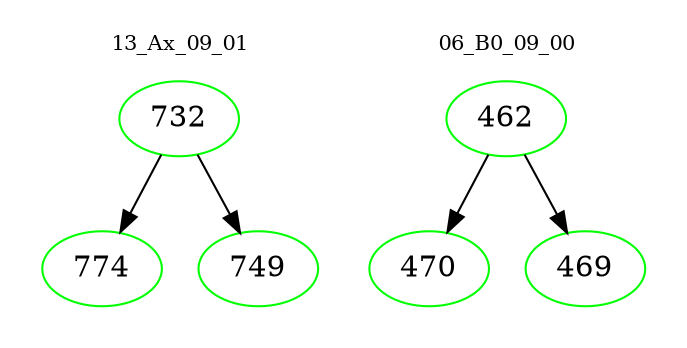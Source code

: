 digraph{
subgraph cluster_0 {
color = white
label = "13_Ax_09_01";
fontsize=10;
T0_732 [label="732", color="green"]
T0_732 -> T0_774 [color="black"]
T0_774 [label="774", color="green"]
T0_732 -> T0_749 [color="black"]
T0_749 [label="749", color="green"]
}
subgraph cluster_1 {
color = white
label = "06_B0_09_00";
fontsize=10;
T1_462 [label="462", color="green"]
T1_462 -> T1_470 [color="black"]
T1_470 [label="470", color="green"]
T1_462 -> T1_469 [color="black"]
T1_469 [label="469", color="green"]
}
}

